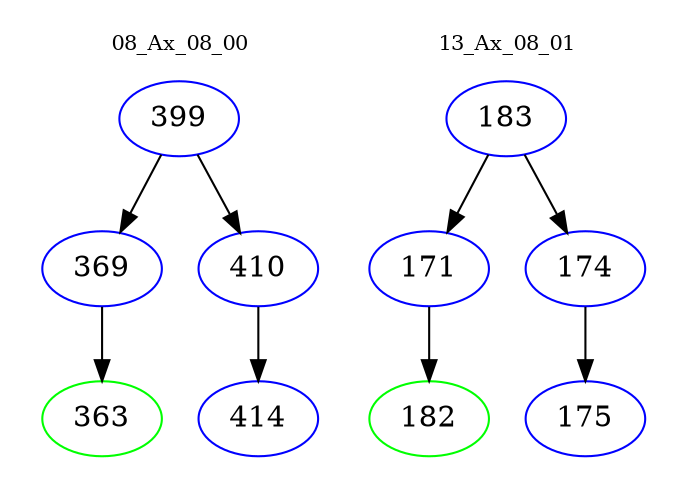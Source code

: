 digraph{
subgraph cluster_0 {
color = white
label = "08_Ax_08_00";
fontsize=10;
T0_399 [label="399", color="blue"]
T0_399 -> T0_369 [color="black"]
T0_369 [label="369", color="blue"]
T0_369 -> T0_363 [color="black"]
T0_363 [label="363", color="green"]
T0_399 -> T0_410 [color="black"]
T0_410 [label="410", color="blue"]
T0_410 -> T0_414 [color="black"]
T0_414 [label="414", color="blue"]
}
subgraph cluster_1 {
color = white
label = "13_Ax_08_01";
fontsize=10;
T1_183 [label="183", color="blue"]
T1_183 -> T1_171 [color="black"]
T1_171 [label="171", color="blue"]
T1_171 -> T1_182 [color="black"]
T1_182 [label="182", color="green"]
T1_183 -> T1_174 [color="black"]
T1_174 [label="174", color="blue"]
T1_174 -> T1_175 [color="black"]
T1_175 [label="175", color="blue"]
}
}
